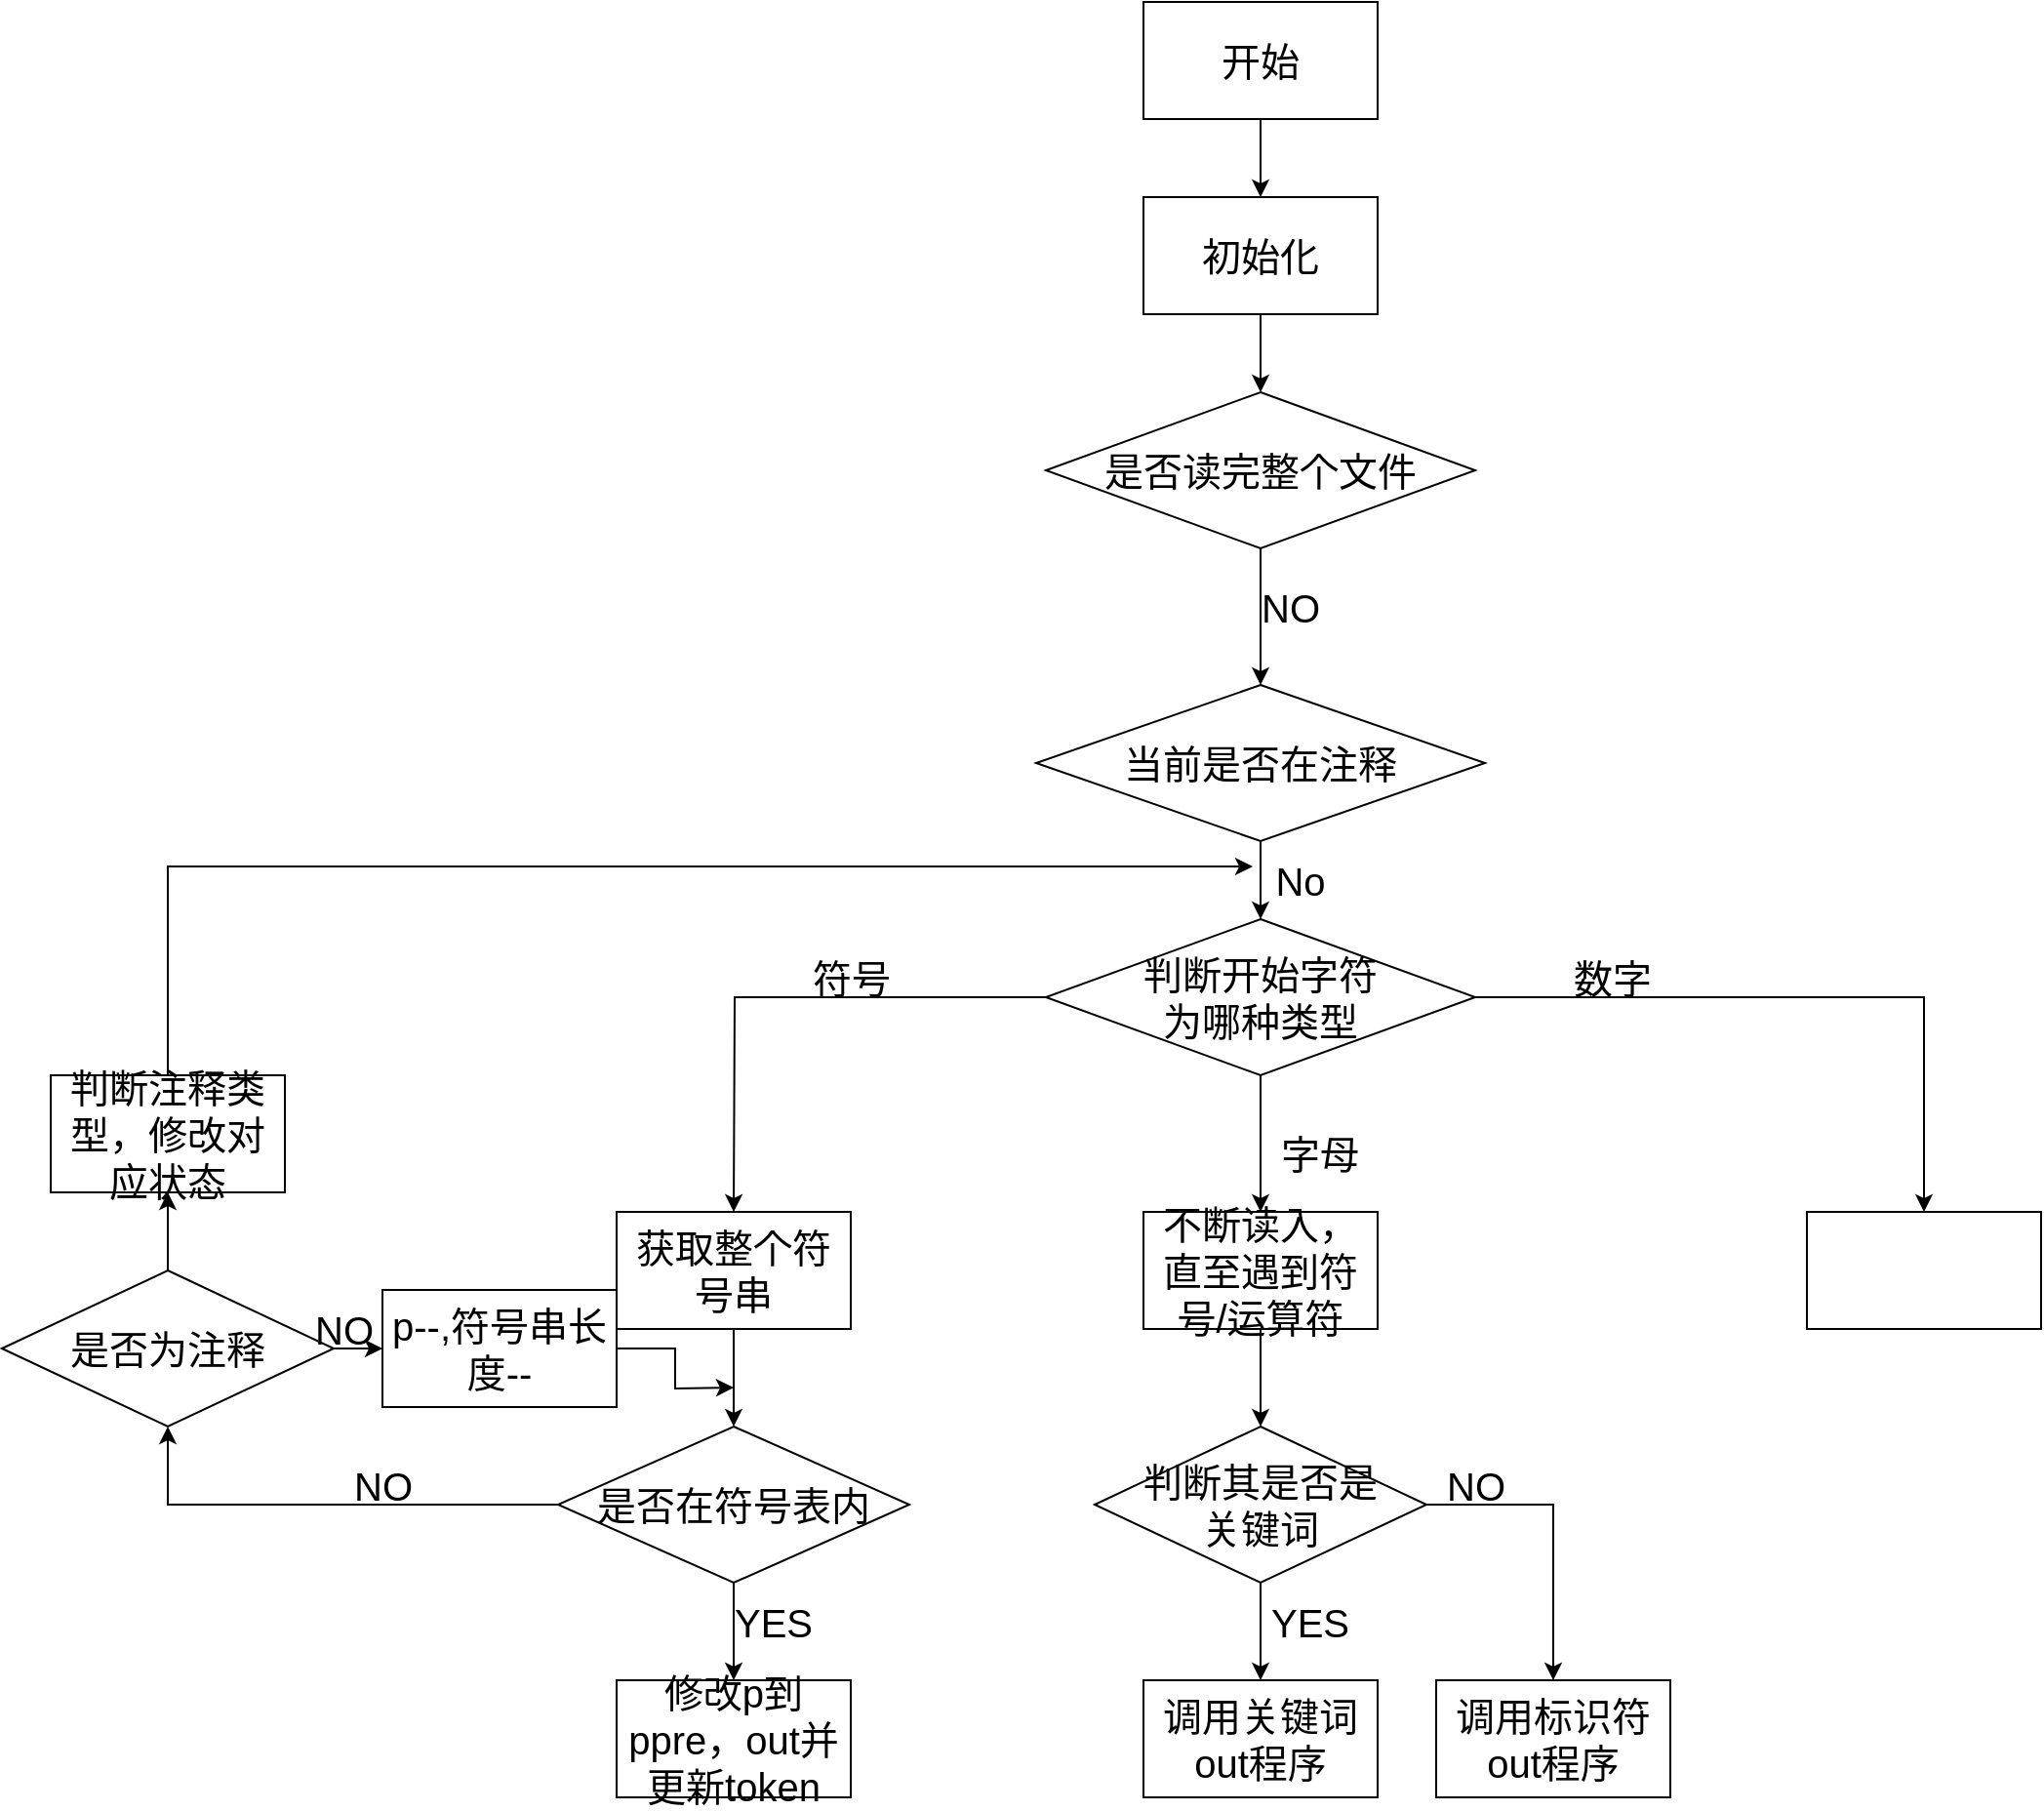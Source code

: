 <mxfile version="20.8.20" type="github">
  <diagram name="第 1 页" id="4a7RB333jaPQD_4v8tEf">
    <mxGraphModel dx="2187" dy="788" grid="1" gridSize="10" guides="1" tooltips="1" connect="1" arrows="1" fold="1" page="0" pageScale="1" pageWidth="827" pageHeight="1169" math="0" shadow="0">
      <root>
        <mxCell id="0" />
        <mxCell id="1" parent="0" />
        <mxCell id="4OD_v_N6fBRMkoQgeyRL-4" value="" style="edgeStyle=orthogonalEdgeStyle;rounded=0;orthogonalLoop=1;jettySize=auto;html=1;fontSize=20;" edge="1" parent="1" source="4OD_v_N6fBRMkoQgeyRL-1" target="4OD_v_N6fBRMkoQgeyRL-3">
          <mxGeometry relative="1" as="geometry" />
        </mxCell>
        <mxCell id="4OD_v_N6fBRMkoQgeyRL-1" value="&lt;font style=&quot;font-size: 20px;&quot;&gt;开始&lt;/font&gt;" style="rounded=0;whiteSpace=wrap;html=1;" vertex="1" parent="1">
          <mxGeometry x="170" y="60" width="120" height="60" as="geometry" />
        </mxCell>
        <mxCell id="4OD_v_N6fBRMkoQgeyRL-6" value="" style="edgeStyle=orthogonalEdgeStyle;rounded=0;orthogonalLoop=1;jettySize=auto;html=1;fontSize=20;" edge="1" parent="1" source="4OD_v_N6fBRMkoQgeyRL-3" target="4OD_v_N6fBRMkoQgeyRL-5">
          <mxGeometry relative="1" as="geometry" />
        </mxCell>
        <mxCell id="4OD_v_N6fBRMkoQgeyRL-3" value="初始化" style="rounded=0;whiteSpace=wrap;html=1;fontSize=20;" vertex="1" parent="1">
          <mxGeometry x="170" y="160" width="120" height="60" as="geometry" />
        </mxCell>
        <mxCell id="4OD_v_N6fBRMkoQgeyRL-8" value="" style="edgeStyle=orthogonalEdgeStyle;rounded=0;orthogonalLoop=1;jettySize=auto;html=1;fontSize=20;" edge="1" parent="1" source="4OD_v_N6fBRMkoQgeyRL-5" target="4OD_v_N6fBRMkoQgeyRL-7">
          <mxGeometry relative="1" as="geometry" />
        </mxCell>
        <mxCell id="4OD_v_N6fBRMkoQgeyRL-5" value="是否读完整个文件" style="rhombus;whiteSpace=wrap;html=1;fontSize=20;rounded=0;" vertex="1" parent="1">
          <mxGeometry x="120" y="260" width="220" height="80" as="geometry" />
        </mxCell>
        <mxCell id="4OD_v_N6fBRMkoQgeyRL-12" style="edgeStyle=orthogonalEdgeStyle;rounded=0;orthogonalLoop=1;jettySize=auto;html=1;exitX=0.5;exitY=1;exitDx=0;exitDy=0;fontSize=20;" edge="1" parent="1" source="4OD_v_N6fBRMkoQgeyRL-7" target="4OD_v_N6fBRMkoQgeyRL-11">
          <mxGeometry relative="1" as="geometry" />
        </mxCell>
        <mxCell id="4OD_v_N6fBRMkoQgeyRL-7" value="当前是否在注释" style="rhombus;whiteSpace=wrap;html=1;fontSize=20;rounded=0;" vertex="1" parent="1">
          <mxGeometry x="115" y="410" width="230" height="80" as="geometry" />
        </mxCell>
        <mxCell id="4OD_v_N6fBRMkoQgeyRL-9" value="NO" style="text;html=1;align=center;verticalAlign=middle;resizable=0;points=[];autosize=1;strokeColor=none;fillColor=none;fontSize=20;" vertex="1" parent="1">
          <mxGeometry x="220" y="350" width="50" height="40" as="geometry" />
        </mxCell>
        <mxCell id="4OD_v_N6fBRMkoQgeyRL-13" style="edgeStyle=orthogonalEdgeStyle;rounded=0;orthogonalLoop=1;jettySize=auto;html=1;exitX=0;exitY=0.5;exitDx=0;exitDy=0;fontSize=20;" edge="1" parent="1" source="4OD_v_N6fBRMkoQgeyRL-11">
          <mxGeometry relative="1" as="geometry">
            <mxPoint x="-40" y="680" as="targetPoint" />
          </mxGeometry>
        </mxCell>
        <mxCell id="4OD_v_N6fBRMkoQgeyRL-16" style="edgeStyle=orthogonalEdgeStyle;rounded=0;orthogonalLoop=1;jettySize=auto;html=1;exitX=0.5;exitY=1;exitDx=0;exitDy=0;fontSize=20;" edge="1" parent="1" source="4OD_v_N6fBRMkoQgeyRL-11" target="4OD_v_N6fBRMkoQgeyRL-21">
          <mxGeometry relative="1" as="geometry">
            <mxPoint x="230" y="680" as="targetPoint" />
          </mxGeometry>
        </mxCell>
        <mxCell id="4OD_v_N6fBRMkoQgeyRL-19" style="edgeStyle=orthogonalEdgeStyle;rounded=0;orthogonalLoop=1;jettySize=auto;html=1;exitX=1;exitY=0.5;exitDx=0;exitDy=0;fontSize=20;" edge="1" parent="1" source="4OD_v_N6fBRMkoQgeyRL-11" target="4OD_v_N6fBRMkoQgeyRL-22">
          <mxGeometry relative="1" as="geometry">
            <mxPoint x="510" y="680" as="targetPoint" />
            <Array as="points">
              <mxPoint x="570" y="570" />
            </Array>
          </mxGeometry>
        </mxCell>
        <mxCell id="4OD_v_N6fBRMkoQgeyRL-11" value="判断开始字符&lt;br&gt;为哪种类型" style="rhombus;whiteSpace=wrap;html=1;fontSize=20;rounded=0;" vertex="1" parent="1">
          <mxGeometry x="120" y="530" width="220" height="80" as="geometry" />
        </mxCell>
        <mxCell id="4OD_v_N6fBRMkoQgeyRL-15" value="符号" style="text;html=1;align=center;verticalAlign=middle;resizable=0;points=[];autosize=1;strokeColor=none;fillColor=none;fontSize=20;" vertex="1" parent="1">
          <mxGeometry x="-10" y="540" width="60" height="40" as="geometry" />
        </mxCell>
        <mxCell id="4OD_v_N6fBRMkoQgeyRL-17" value="数字" style="text;html=1;align=center;verticalAlign=middle;resizable=0;points=[];autosize=1;strokeColor=none;fillColor=none;fontSize=20;" vertex="1" parent="1">
          <mxGeometry x="380" y="540" width="60" height="40" as="geometry" />
        </mxCell>
        <mxCell id="4OD_v_N6fBRMkoQgeyRL-18" value="字母" style="text;html=1;align=center;verticalAlign=middle;resizable=0;points=[];autosize=1;strokeColor=none;fillColor=none;fontSize=20;" vertex="1" parent="1">
          <mxGeometry x="230" y="630" width="60" height="40" as="geometry" />
        </mxCell>
        <mxCell id="4OD_v_N6fBRMkoQgeyRL-28" style="edgeStyle=orthogonalEdgeStyle;rounded=0;orthogonalLoop=1;jettySize=auto;html=1;entryX=0.5;entryY=0;entryDx=0;entryDy=0;fontSize=20;" edge="1" parent="1" source="4OD_v_N6fBRMkoQgeyRL-20" target="4OD_v_N6fBRMkoQgeyRL-23">
          <mxGeometry relative="1" as="geometry" />
        </mxCell>
        <mxCell id="4OD_v_N6fBRMkoQgeyRL-20" value="获取整个符号串" style="rounded=0;whiteSpace=wrap;html=1;fontSize=20;" vertex="1" parent="1">
          <mxGeometry x="-100" y="680" width="120" height="60" as="geometry" />
        </mxCell>
        <mxCell id="4OD_v_N6fBRMkoQgeyRL-33" style="edgeStyle=orthogonalEdgeStyle;rounded=0;orthogonalLoop=1;jettySize=auto;html=1;exitX=0.5;exitY=1;exitDx=0;exitDy=0;fontSize=20;" edge="1" parent="1" source="4OD_v_N6fBRMkoQgeyRL-21" target="4OD_v_N6fBRMkoQgeyRL-36">
          <mxGeometry relative="1" as="geometry">
            <mxPoint x="230" y="840" as="targetPoint" />
          </mxGeometry>
        </mxCell>
        <mxCell id="4OD_v_N6fBRMkoQgeyRL-21" value="不断读入，直至遇到符号/运算符" style="rounded=0;whiteSpace=wrap;html=1;fontSize=20;" vertex="1" parent="1">
          <mxGeometry x="170" y="680" width="120" height="60" as="geometry" />
        </mxCell>
        <mxCell id="4OD_v_N6fBRMkoQgeyRL-22" value="" style="rounded=0;whiteSpace=wrap;html=1;fontSize=20;" vertex="1" parent="1">
          <mxGeometry x="510" y="680" width="120" height="60" as="geometry" />
        </mxCell>
        <mxCell id="4OD_v_N6fBRMkoQgeyRL-24" style="edgeStyle=orthogonalEdgeStyle;rounded=0;orthogonalLoop=1;jettySize=auto;html=1;fontSize=20;entryX=0.5;entryY=1;entryDx=0;entryDy=0;" edge="1" parent="1" source="4OD_v_N6fBRMkoQgeyRL-23">
          <mxGeometry relative="1" as="geometry">
            <mxPoint x="-330" y="790" as="targetPoint" />
            <Array as="points">
              <mxPoint x="-330" y="830" />
            </Array>
          </mxGeometry>
        </mxCell>
        <mxCell id="4OD_v_N6fBRMkoQgeyRL-29" style="edgeStyle=orthogonalEdgeStyle;rounded=0;orthogonalLoop=1;jettySize=auto;html=1;exitX=0.5;exitY=1;exitDx=0;exitDy=0;fontSize=20;" edge="1" parent="1" source="4OD_v_N6fBRMkoQgeyRL-23" target="4OD_v_N6fBRMkoQgeyRL-30">
          <mxGeometry relative="1" as="geometry">
            <mxPoint x="-40" y="910" as="targetPoint" />
          </mxGeometry>
        </mxCell>
        <mxCell id="4OD_v_N6fBRMkoQgeyRL-23" value="是否在符号表内" style="rhombus;whiteSpace=wrap;html=1;fontSize=20;" vertex="1" parent="1">
          <mxGeometry x="-130" y="790" width="180" height="80" as="geometry" />
        </mxCell>
        <mxCell id="4OD_v_N6fBRMkoQgeyRL-25" value="NO" style="text;html=1;align=center;verticalAlign=middle;resizable=0;points=[];autosize=1;strokeColor=none;fillColor=none;fontSize=20;" vertex="1" parent="1">
          <mxGeometry x="-245" y="800" width="50" height="40" as="geometry" />
        </mxCell>
        <mxCell id="4OD_v_N6fBRMkoQgeyRL-30" value="修改p到ppre，out并更新token" style="rounded=0;whiteSpace=wrap;html=1;fontSize=20;" vertex="1" parent="1">
          <mxGeometry x="-100" y="920" width="120" height="60" as="geometry" />
        </mxCell>
        <mxCell id="4OD_v_N6fBRMkoQgeyRL-31" value="YES" style="text;html=1;align=center;verticalAlign=middle;resizable=0;points=[];autosize=1;strokeColor=none;fillColor=none;fontSize=20;" vertex="1" parent="1">
          <mxGeometry x="-50" y="870" width="60" height="40" as="geometry" />
        </mxCell>
        <mxCell id="4OD_v_N6fBRMkoQgeyRL-32" value="No" style="text;html=1;align=center;verticalAlign=middle;resizable=0;points=[];autosize=1;strokeColor=none;fillColor=none;fontSize=20;" vertex="1" parent="1">
          <mxGeometry x="225" y="490" width="50" height="40" as="geometry" />
        </mxCell>
        <mxCell id="4OD_v_N6fBRMkoQgeyRL-38" value="" style="edgeStyle=orthogonalEdgeStyle;rounded=0;orthogonalLoop=1;jettySize=auto;html=1;fontSize=20;" edge="1" parent="1" source="4OD_v_N6fBRMkoQgeyRL-36" target="4OD_v_N6fBRMkoQgeyRL-37">
          <mxGeometry relative="1" as="geometry" />
        </mxCell>
        <mxCell id="4OD_v_N6fBRMkoQgeyRL-40" style="edgeStyle=orthogonalEdgeStyle;rounded=0;orthogonalLoop=1;jettySize=auto;html=1;exitX=1;exitY=0.5;exitDx=0;exitDy=0;fontSize=20;" edge="1" parent="1" source="4OD_v_N6fBRMkoQgeyRL-36" target="4OD_v_N6fBRMkoQgeyRL-43">
          <mxGeometry relative="1" as="geometry">
            <mxPoint x="380" y="920" as="targetPoint" />
          </mxGeometry>
        </mxCell>
        <mxCell id="4OD_v_N6fBRMkoQgeyRL-36" value="判断其是否是&lt;br&gt;关键词" style="rhombus;whiteSpace=wrap;html=1;fontSize=20;" vertex="1" parent="1">
          <mxGeometry x="145" y="790" width="170" height="80" as="geometry" />
        </mxCell>
        <mxCell id="4OD_v_N6fBRMkoQgeyRL-37" value="调用关键词out程序" style="whiteSpace=wrap;html=1;fontSize=20;" vertex="1" parent="1">
          <mxGeometry x="170" y="920" width="120" height="60" as="geometry" />
        </mxCell>
        <mxCell id="4OD_v_N6fBRMkoQgeyRL-39" value="YES" style="text;html=1;align=center;verticalAlign=middle;resizable=0;points=[];autosize=1;strokeColor=none;fillColor=none;fontSize=20;" vertex="1" parent="1">
          <mxGeometry x="225" y="870" width="60" height="40" as="geometry" />
        </mxCell>
        <mxCell id="4OD_v_N6fBRMkoQgeyRL-42" value="NO" style="text;html=1;align=center;verticalAlign=middle;resizable=0;points=[];autosize=1;strokeColor=none;fillColor=none;fontSize=20;" vertex="1" parent="1">
          <mxGeometry x="315" y="800" width="50" height="40" as="geometry" />
        </mxCell>
        <mxCell id="4OD_v_N6fBRMkoQgeyRL-43" value="调用标识符out程序" style="rounded=0;whiteSpace=wrap;html=1;fontSize=20;" vertex="1" parent="1">
          <mxGeometry x="320" y="920" width="120" height="60" as="geometry" />
        </mxCell>
        <mxCell id="4OD_v_N6fBRMkoQgeyRL-49" style="edgeStyle=orthogonalEdgeStyle;rounded=0;orthogonalLoop=1;jettySize=auto;html=1;exitX=1;exitY=0.5;exitDx=0;exitDy=0;fontSize=20;" edge="1" parent="1" source="4OD_v_N6fBRMkoQgeyRL-44">
          <mxGeometry relative="1" as="geometry">
            <mxPoint x="-40" y="770" as="targetPoint" />
          </mxGeometry>
        </mxCell>
        <mxCell id="4OD_v_N6fBRMkoQgeyRL-44" value="p--,符号串长度--" style="rounded=0;whiteSpace=wrap;html=1;fontSize=20;" vertex="1" parent="1">
          <mxGeometry x="-220" y="720" width="120" height="60" as="geometry" />
        </mxCell>
        <mxCell id="4OD_v_N6fBRMkoQgeyRL-47" style="edgeStyle=orthogonalEdgeStyle;rounded=0;orthogonalLoop=1;jettySize=auto;html=1;exitX=1;exitY=0.5;exitDx=0;exitDy=0;entryX=0;entryY=0.5;entryDx=0;entryDy=0;fontSize=20;" edge="1" parent="1" source="4OD_v_N6fBRMkoQgeyRL-45" target="4OD_v_N6fBRMkoQgeyRL-44">
          <mxGeometry relative="1" as="geometry" />
        </mxCell>
        <mxCell id="4OD_v_N6fBRMkoQgeyRL-50" style="edgeStyle=orthogonalEdgeStyle;rounded=0;orthogonalLoop=1;jettySize=auto;html=1;exitX=0.5;exitY=0;exitDx=0;exitDy=0;fontSize=20;" edge="1" parent="1" source="4OD_v_N6fBRMkoQgeyRL-45" target="4OD_v_N6fBRMkoQgeyRL-54">
          <mxGeometry relative="1" as="geometry">
            <mxPoint x="-330" y="650" as="targetPoint" />
          </mxGeometry>
        </mxCell>
        <mxCell id="4OD_v_N6fBRMkoQgeyRL-45" value="是否为注释" style="rhombus;whiteSpace=wrap;html=1;fontSize=20;" vertex="1" parent="1">
          <mxGeometry x="-415" y="710" width="170" height="80" as="geometry" />
        </mxCell>
        <mxCell id="4OD_v_N6fBRMkoQgeyRL-48" value="NO" style="text;html=1;align=center;verticalAlign=middle;resizable=0;points=[];autosize=1;strokeColor=none;fillColor=none;fontSize=20;" vertex="1" parent="1">
          <mxGeometry x="-265" y="720" width="50" height="40" as="geometry" />
        </mxCell>
        <mxCell id="4OD_v_N6fBRMkoQgeyRL-55" style="edgeStyle=orthogonalEdgeStyle;rounded=0;orthogonalLoop=1;jettySize=auto;html=1;exitX=0.5;exitY=0;exitDx=0;exitDy=0;entryX=0.02;entryY=0.325;entryDx=0;entryDy=0;entryPerimeter=0;fontSize=20;" edge="1" parent="1" source="4OD_v_N6fBRMkoQgeyRL-54" target="4OD_v_N6fBRMkoQgeyRL-32">
          <mxGeometry relative="1" as="geometry" />
        </mxCell>
        <mxCell id="4OD_v_N6fBRMkoQgeyRL-54" value="判断注释类型，修改对应状态" style="rounded=0;whiteSpace=wrap;html=1;fontSize=20;" vertex="1" parent="1">
          <mxGeometry x="-390" y="610" width="120" height="60" as="geometry" />
        </mxCell>
      </root>
    </mxGraphModel>
  </diagram>
</mxfile>
